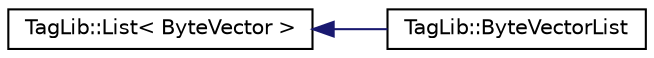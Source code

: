digraph "Graphical Class Hierarchy"
{
  edge [fontname="Helvetica",fontsize="10",labelfontname="Helvetica",labelfontsize="10"];
  node [fontname="Helvetica",fontsize="10",shape=record];
  rankdir="LR";
  Node1 [label="TagLib::List\< ByteVector \>",height=0.2,width=0.4,color="black", fillcolor="white", style="filled",URL="$class_tag_lib_1_1_list.html"];
  Node1 -> Node2 [dir="back",color="midnightblue",fontsize="10",style="solid",fontname="Helvetica"];
  Node2 [label="TagLib::ByteVectorList",height=0.2,width=0.4,color="black", fillcolor="white", style="filled",URL="$class_tag_lib_1_1_byte_vector_list.html",tooltip="A list of ByteVectors. "];
}
